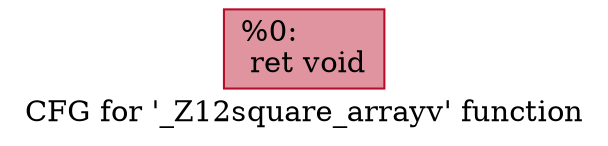 digraph "CFG for '_Z12square_arrayv' function" {
	label="CFG for '_Z12square_arrayv' function";

	Node0x516b1a0 [shape=record,color="#b70d28ff", style=filled, fillcolor="#b70d2870",label="{%0:\l  ret void\l}"];
}
